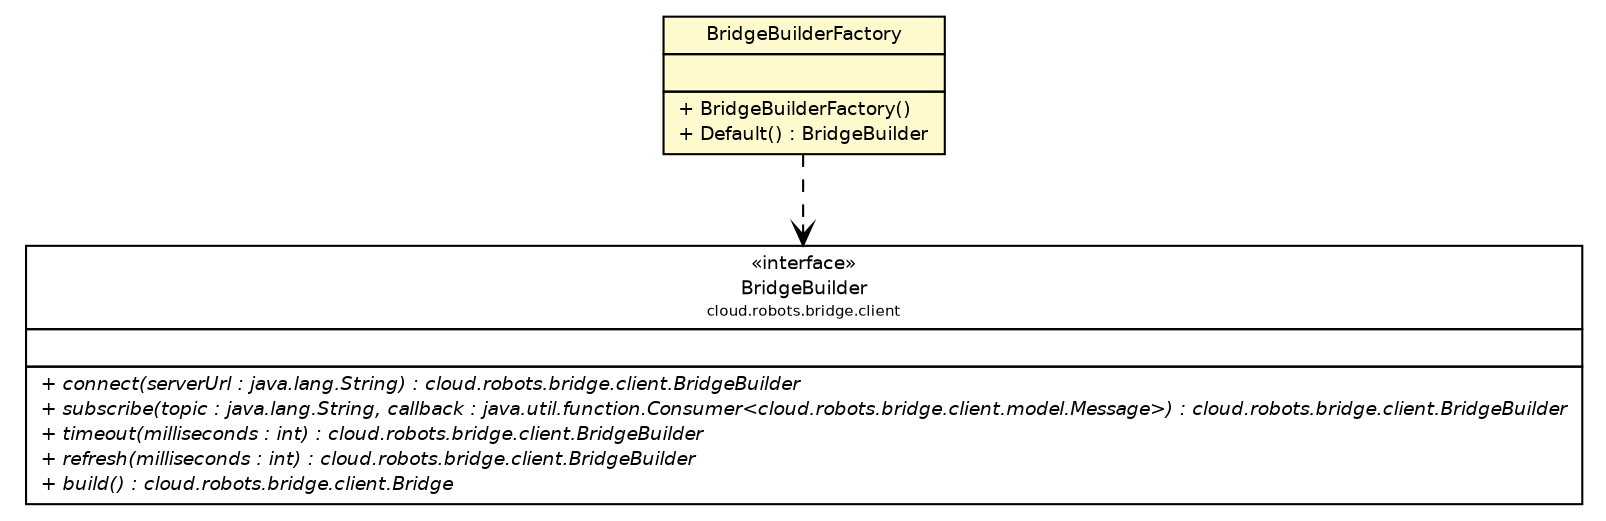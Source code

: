 #!/usr/local/bin/dot
#
# Class diagram 
# Generated by UMLGraph version R5_6-24-gf6e263 (http://www.umlgraph.org/)
#

digraph G {
	edge [fontname="Helvetica",fontsize=10,labelfontname="Helvetica",labelfontsize=10];
	node [fontname="Helvetica",fontsize=10,shape=plaintext];
	nodesep=0.25;
	ranksep=0.5;
	// cloud.robots.bridge.client.BridgeBuilder
	c129 [label=<<table title="cloud.robots.bridge.client.BridgeBuilder" border="0" cellborder="1" cellspacing="0" cellpadding="2" port="p" href="../BridgeBuilder.html">
		<tr><td><table border="0" cellspacing="0" cellpadding="1">
<tr><td align="center" balign="center"> &#171;interface&#187; </td></tr>
<tr><td align="center" balign="center"> BridgeBuilder </td></tr>
<tr><td align="center" balign="center"><font point-size="7.0"> cloud.robots.bridge.client </font></td></tr>
		</table></td></tr>
		<tr><td><table border="0" cellspacing="0" cellpadding="1">
<tr><td align="left" balign="left">  </td></tr>
		</table></td></tr>
		<tr><td><table border="0" cellspacing="0" cellpadding="1">
<tr><td align="left" balign="left"><font face="Helvetica-Oblique" point-size="9.0"> + connect(serverUrl : java.lang.String) : cloud.robots.bridge.client.BridgeBuilder </font></td></tr>
<tr><td align="left" balign="left"><font face="Helvetica-Oblique" point-size="9.0"> + subscribe(topic : java.lang.String, callback : java.util.function.Consumer&lt;cloud.robots.bridge.client.model.Message&gt;) : cloud.robots.bridge.client.BridgeBuilder </font></td></tr>
<tr><td align="left" balign="left"><font face="Helvetica-Oblique" point-size="9.0"> + timeout(milliseconds : int) : cloud.robots.bridge.client.BridgeBuilder </font></td></tr>
<tr><td align="left" balign="left"><font face="Helvetica-Oblique" point-size="9.0"> + refresh(milliseconds : int) : cloud.robots.bridge.client.BridgeBuilder </font></td></tr>
<tr><td align="left" balign="left"><font face="Helvetica-Oblique" point-size="9.0"> + build() : cloud.robots.bridge.client.Bridge </font></td></tr>
		</table></td></tr>
		</table>>, URL="../BridgeBuilder.html", fontname="Helvetica", fontcolor="black", fontsize=9.0];
	// cloud.robots.bridge.client.internal.BridgeBuilderFactory
	c134 [label=<<table title="cloud.robots.bridge.client.internal.BridgeBuilderFactory" border="0" cellborder="1" cellspacing="0" cellpadding="2" port="p" bgcolor="lemonChiffon" href="./BridgeBuilderFactory.html">
		<tr><td><table border="0" cellspacing="0" cellpadding="1">
<tr><td align="center" balign="center"> BridgeBuilderFactory </td></tr>
		</table></td></tr>
		<tr><td><table border="0" cellspacing="0" cellpadding="1">
<tr><td align="left" balign="left">  </td></tr>
		</table></td></tr>
		<tr><td><table border="0" cellspacing="0" cellpadding="1">
<tr><td align="left" balign="left"> + BridgeBuilderFactory() </td></tr>
<tr><td align="left" balign="left"> + Default() : BridgeBuilder </td></tr>
		</table></td></tr>
		</table>>, URL="./BridgeBuilderFactory.html", fontname="Helvetica", fontcolor="black", fontsize=9.0];
	// cloud.robots.bridge.client.internal.BridgeBuilderFactory DEPEND cloud.robots.bridge.client.BridgeBuilder
	c134:p -> c129:p [taillabel="", label="", headlabel="", fontname="Helvetica", fontcolor="black", fontsize=10.0, color="black", arrowhead=open, style=dashed];
}

